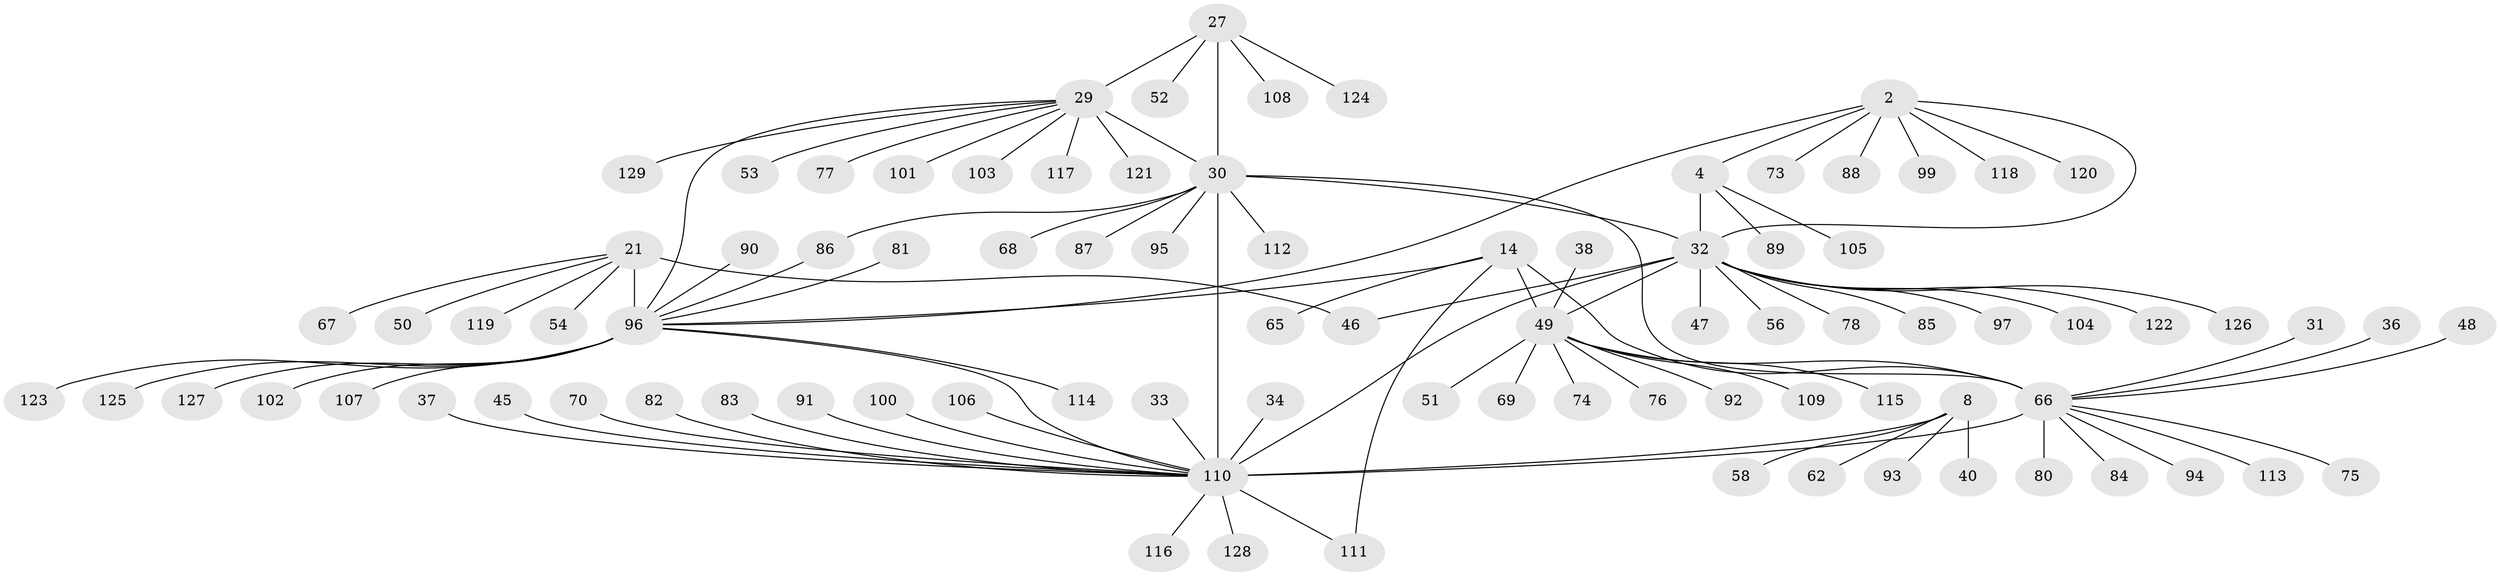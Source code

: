 // original degree distribution, {7: 0.015503875968992248, 9: 0.046511627906976744, 6: 0.023255813953488372, 14: 0.007751937984496124, 10: 0.046511627906976744, 8: 0.046511627906976744, 11: 0.015503875968992248, 5: 0.023255813953488372, 12: 0.007751937984496124, 13: 0.007751937984496124, 1: 0.6589147286821705, 2: 0.09302325581395349, 3: 0.007751937984496124}
// Generated by graph-tools (version 1.1) at 2025/58/03/04/25 21:58:24]
// undirected, 90 vertices, 101 edges
graph export_dot {
graph [start="1"]
  node [color=gray90,style=filled];
  2 [super="+1"];
  4 [super="+3"];
  8 [super="+7"];
  14 [super="+13"];
  21 [super="+19"];
  27 [super="+25"];
  29 [super="+28"];
  30 [super="+26"];
  31;
  32 [super="+6"];
  33;
  34;
  36 [super="+35"];
  37;
  38;
  40;
  45;
  46;
  47;
  48;
  49 [super="+18"];
  50;
  51;
  52;
  53 [super="+43"];
  54;
  56;
  58;
  62;
  65;
  66 [super="+17"];
  67;
  68;
  69;
  70 [super="+64"];
  73;
  74;
  75 [super="+57"];
  76;
  77;
  78;
  80;
  81;
  82;
  83;
  84;
  85;
  86;
  87;
  88 [super="+42"];
  89;
  90;
  91;
  92;
  93;
  94;
  95;
  96 [super="+79"];
  97;
  99;
  100;
  101;
  102;
  103;
  104;
  105;
  106;
  107;
  108;
  109;
  110 [super="+12+10+98"];
  111 [super="+61"];
  112;
  113;
  114;
  115;
  116;
  117;
  118;
  119;
  120 [super="+55"];
  121;
  122;
  123;
  124;
  125;
  126;
  127;
  128;
  129;
  2 -- 4 [weight=4];
  2 -- 99;
  2 -- 118;
  2 -- 73;
  2 -- 88;
  2 -- 120;
  2 -- 32 [weight=4];
  2 -- 96;
  4 -- 105;
  4 -- 89;
  4 -- 32 [weight=4];
  8 -- 40;
  8 -- 58;
  8 -- 62;
  8 -- 93;
  8 -- 110 [weight=8];
  14 -- 65;
  14 -- 111;
  14 -- 49 [weight=4];
  14 -- 66 [weight=4];
  14 -- 96;
  21 -- 46;
  21 -- 50;
  21 -- 54;
  21 -- 67;
  21 -- 119;
  21 -- 96 [weight=8];
  27 -- 29 [weight=4];
  27 -- 30 [weight=4];
  27 -- 52;
  27 -- 108;
  27 -- 124;
  29 -- 30 [weight=4];
  29 -- 77;
  29 -- 101;
  29 -- 103;
  29 -- 129;
  29 -- 117;
  29 -- 121;
  29 -- 53;
  29 -- 96;
  30 -- 68;
  30 -- 86;
  30 -- 110 [weight=3];
  30 -- 112;
  30 -- 32 [weight=2];
  30 -- 87;
  30 -- 95;
  30 -- 66;
  31 -- 66;
  32 -- 78;
  32 -- 85;
  32 -- 97;
  32 -- 104;
  32 -- 46;
  32 -- 47;
  32 -- 49 [weight=2];
  32 -- 56;
  32 -- 122;
  32 -- 126;
  32 -- 110;
  33 -- 110;
  34 -- 110;
  36 -- 66;
  37 -- 110;
  38 -- 49;
  45 -- 110;
  48 -- 66;
  49 -- 69;
  49 -- 74;
  49 -- 76;
  49 -- 109;
  49 -- 51;
  49 -- 115;
  49 -- 92;
  49 -- 66 [weight=4];
  66 -- 75;
  66 -- 110;
  66 -- 80;
  66 -- 113;
  66 -- 84;
  66 -- 94;
  70 -- 110;
  81 -- 96;
  82 -- 110;
  83 -- 110;
  86 -- 96;
  90 -- 96;
  91 -- 110;
  96 -- 102;
  96 -- 107;
  96 -- 110;
  96 -- 114;
  96 -- 125;
  96 -- 123;
  96 -- 127;
  100 -- 110;
  106 -- 110;
  110 -- 128;
  110 -- 111;
  110 -- 116;
}
